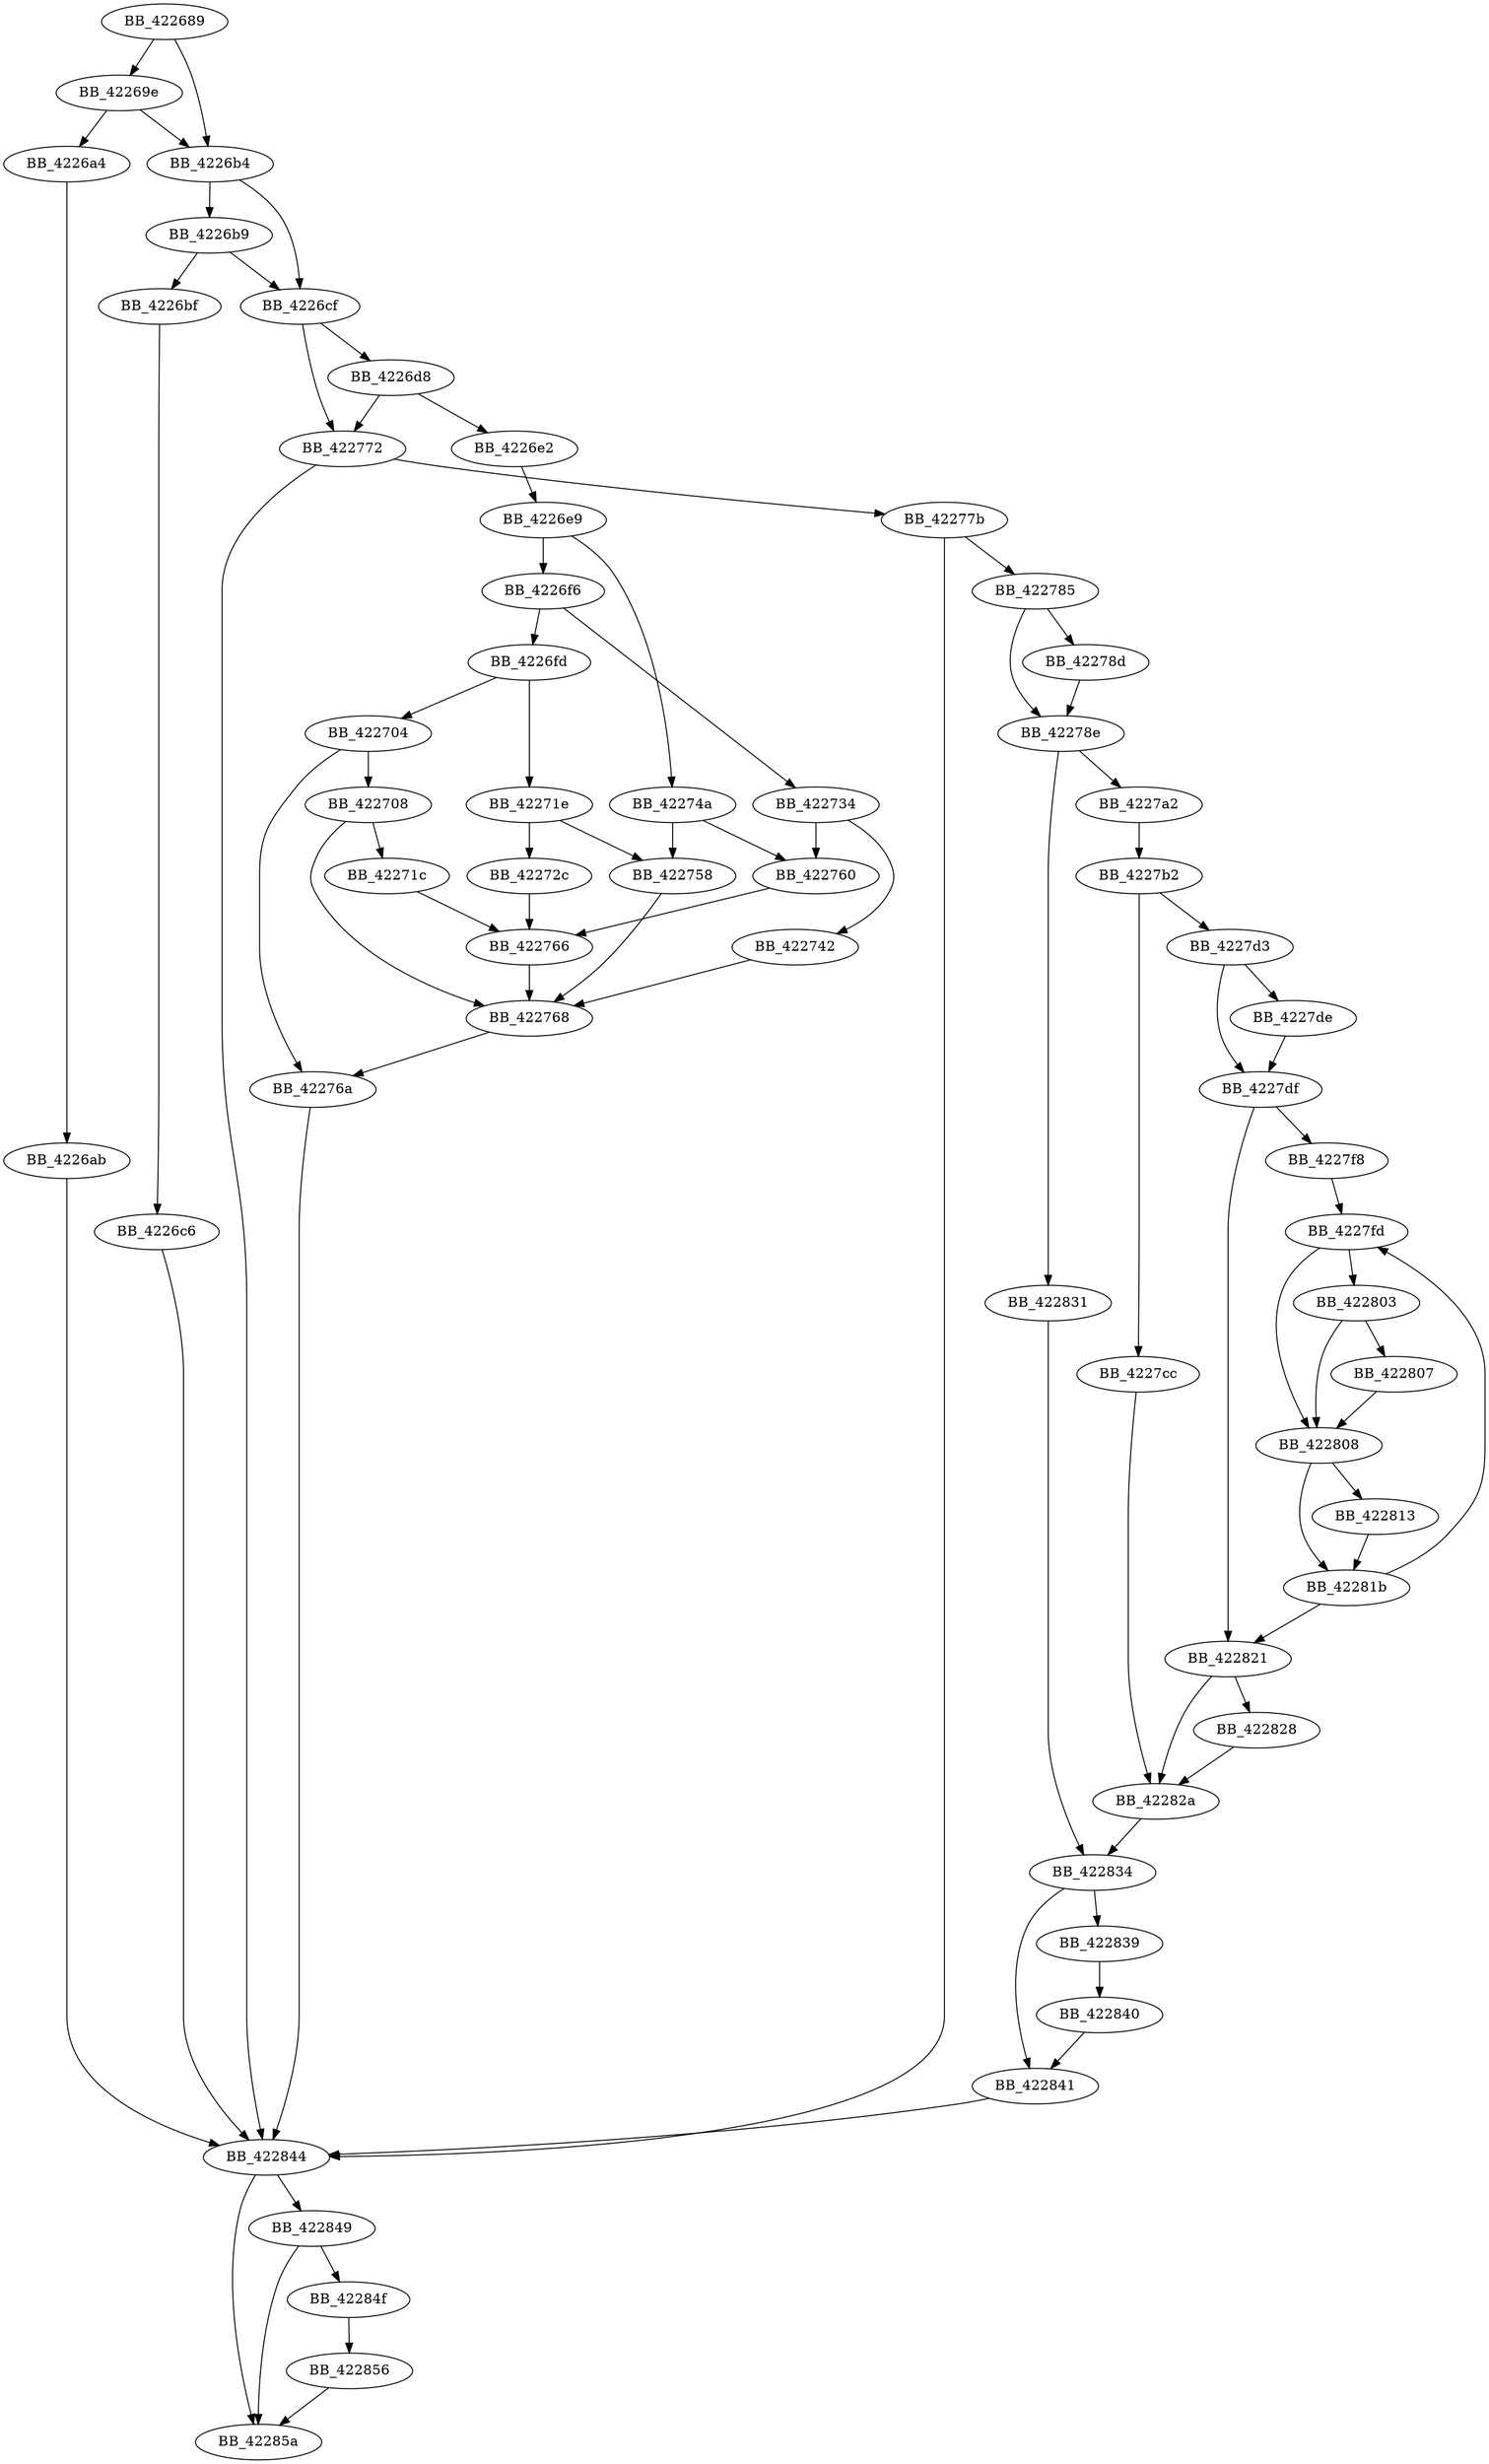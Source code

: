 DiGraph __handle_exc{
BB_422689->BB_42269e
BB_422689->BB_4226b4
BB_42269e->BB_4226a4
BB_42269e->BB_4226b4
BB_4226a4->BB_4226ab
BB_4226ab->BB_422844
BB_4226b4->BB_4226b9
BB_4226b4->BB_4226cf
BB_4226b9->BB_4226bf
BB_4226b9->BB_4226cf
BB_4226bf->BB_4226c6
BB_4226c6->BB_422844
BB_4226cf->BB_4226d8
BB_4226cf->BB_422772
BB_4226d8->BB_4226e2
BB_4226d8->BB_422772
BB_4226e2->BB_4226e9
BB_4226e9->BB_4226f6
BB_4226e9->BB_42274a
BB_4226f6->BB_4226fd
BB_4226f6->BB_422734
BB_4226fd->BB_422704
BB_4226fd->BB_42271e
BB_422704->BB_422708
BB_422704->BB_42276a
BB_422708->BB_42271c
BB_422708->BB_422768
BB_42271c->BB_422766
BB_42271e->BB_42272c
BB_42271e->BB_422758
BB_42272c->BB_422766
BB_422734->BB_422742
BB_422734->BB_422760
BB_422742->BB_422768
BB_42274a->BB_422758
BB_42274a->BB_422760
BB_422758->BB_422768
BB_422760->BB_422766
BB_422766->BB_422768
BB_422768->BB_42276a
BB_42276a->BB_422844
BB_422772->BB_42277b
BB_422772->BB_422844
BB_42277b->BB_422785
BB_42277b->BB_422844
BB_422785->BB_42278d
BB_422785->BB_42278e
BB_42278d->BB_42278e
BB_42278e->BB_4227a2
BB_42278e->BB_422831
BB_4227a2->BB_4227b2
BB_4227b2->BB_4227cc
BB_4227b2->BB_4227d3
BB_4227cc->BB_42282a
BB_4227d3->BB_4227de
BB_4227d3->BB_4227df
BB_4227de->BB_4227df
BB_4227df->BB_4227f8
BB_4227df->BB_422821
BB_4227f8->BB_4227fd
BB_4227fd->BB_422803
BB_4227fd->BB_422808
BB_422803->BB_422807
BB_422803->BB_422808
BB_422807->BB_422808
BB_422808->BB_422813
BB_422808->BB_42281b
BB_422813->BB_42281b
BB_42281b->BB_4227fd
BB_42281b->BB_422821
BB_422821->BB_422828
BB_422821->BB_42282a
BB_422828->BB_42282a
BB_42282a->BB_422834
BB_422831->BB_422834
BB_422834->BB_422839
BB_422834->BB_422841
BB_422839->BB_422840
BB_422840->BB_422841
BB_422841->BB_422844
BB_422844->BB_422849
BB_422844->BB_42285a
BB_422849->BB_42284f
BB_422849->BB_42285a
BB_42284f->BB_422856
BB_422856->BB_42285a
}
